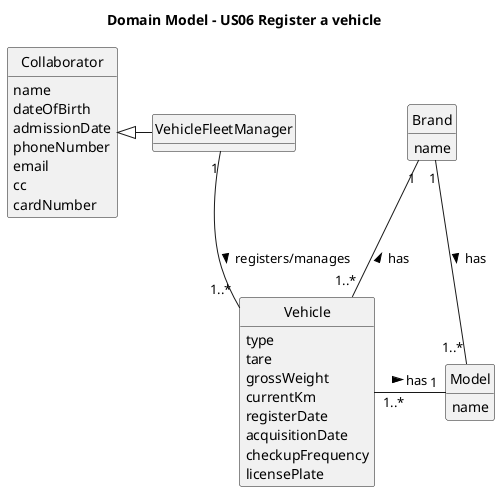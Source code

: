 @startuml
skinparam monochrome true
skinparam packageStyle rectangle
skinparam shadowing false
skinparam classAttributeIconSize 0
hide circle
hide methods

title Domain Model - US06 Register a vehicle

class Collaborator {
    name
    dateOfBirth
    admissionDate
    phoneNumber
    email
    cc
    cardNumber
}

class VehicleFleetManager {
}

class Brand {
     name
}

class Model {
     name
}

class Vehicle {
    type
    tare
    grossWeight
    currentKm
    registerDate
    acquisitionDate
    checkupFrequency
    licensePlate
}

Collaborator <|- VehicleFleetManager
VehicleFleetManager "1" -- "1..*" Vehicle : registers/manages >
Brand "1" --  "1..*" Model : has >
Brand "1" -- "1..*" Vehicle : has <
Vehicle "1..*" - "1" Model : has >

@enduml